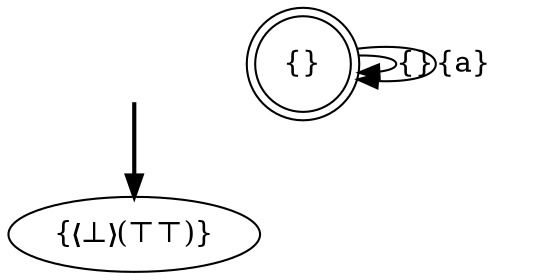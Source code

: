 digraph {
	fake0 [style=invisible]
	"{❬⊥❭(⊤⊤)}" [root=true]
	"{}" [shape=doublecircle]
	fake0 -> "{❬⊥❭(⊤⊤)}" [style=bold]
	"{}" -> "{}" [label="{}"]
	"{}" -> "{}" [label="{a}"]
}
